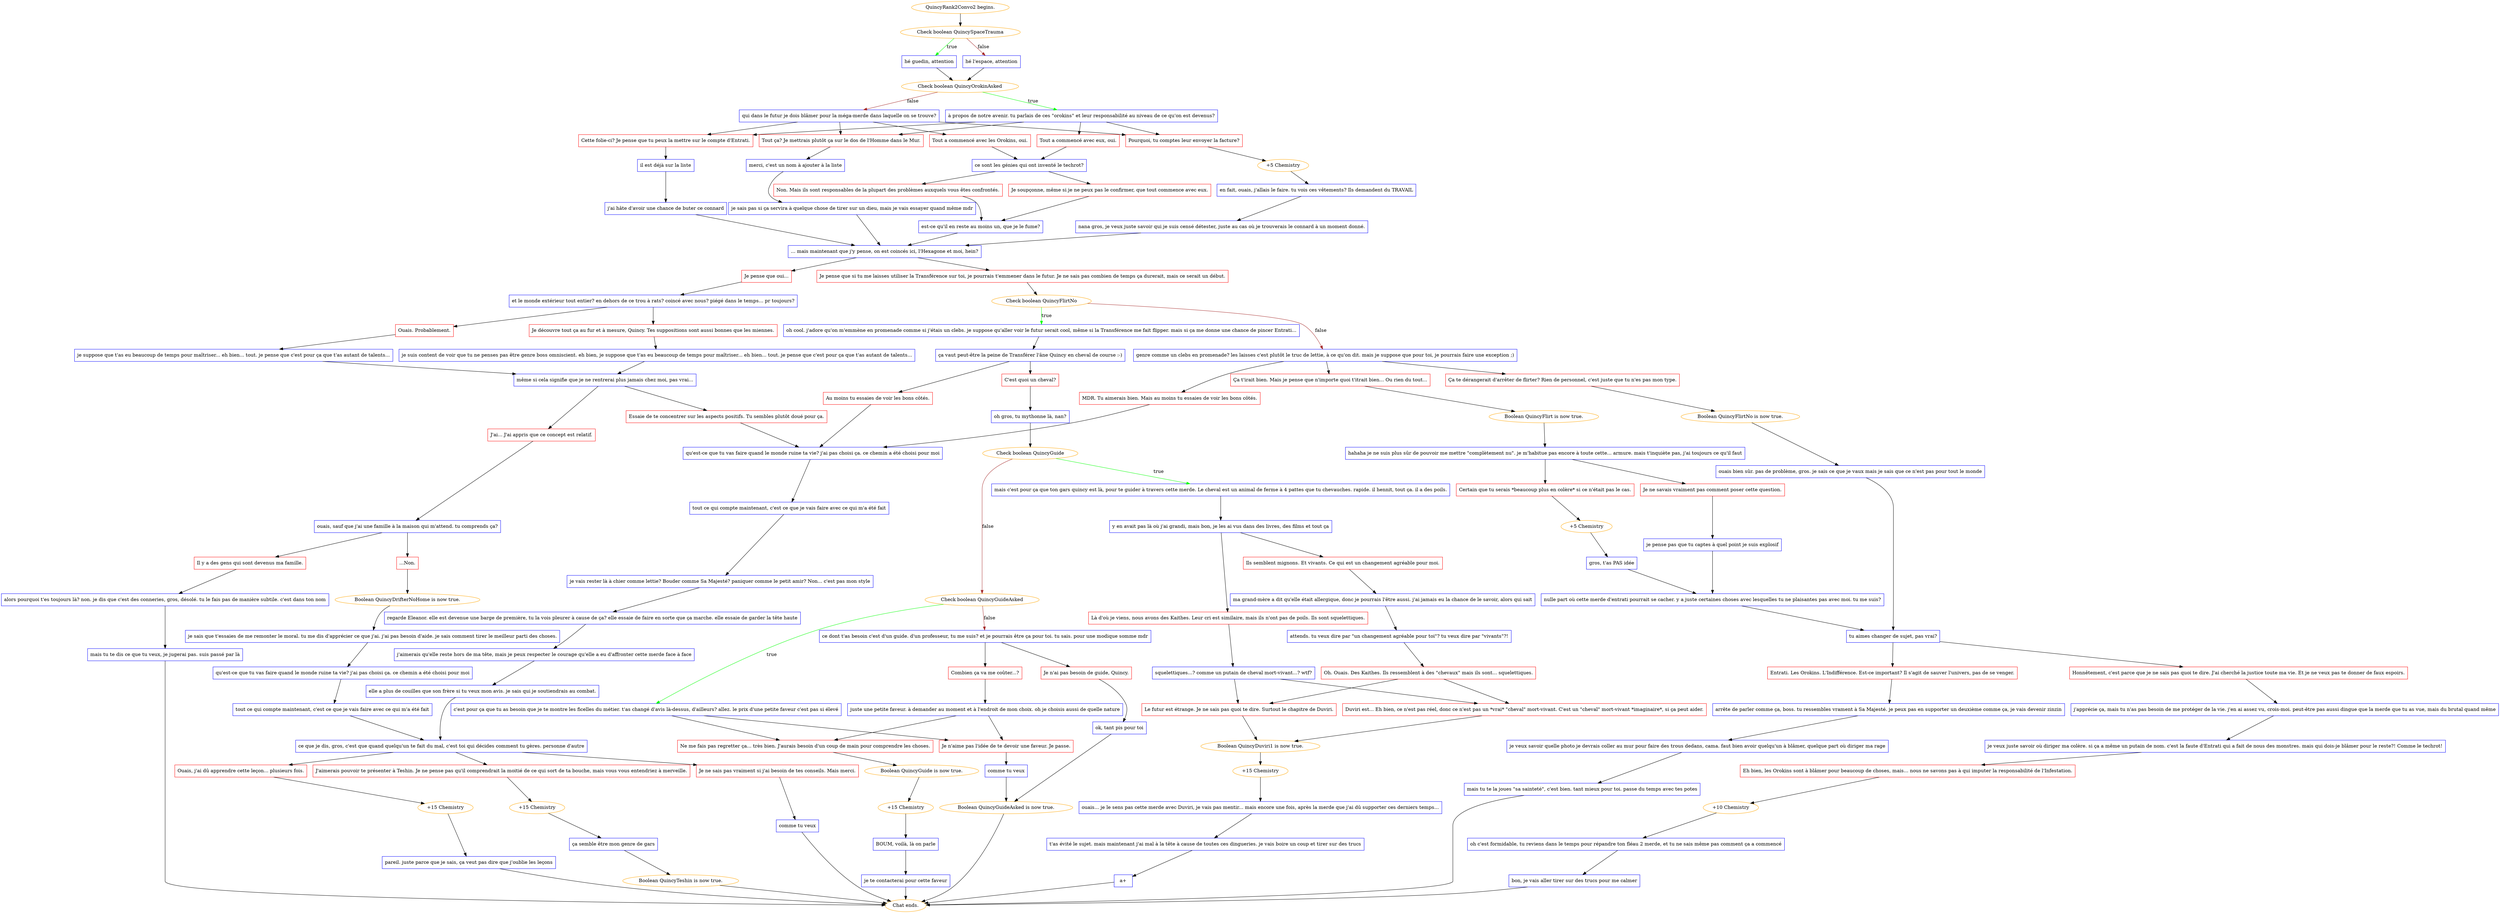 digraph {
	"QuincyRank2Convo2 begins." [color=orange];
		"QuincyRank2Convo2 begins." -> j1506091803;
	j1506091803 [label="Check boolean QuincySpaceTrauma",color=orange];
		j1506091803 -> j1288532905 [label=true,color=green];
		j1506091803 -> j1160071387 [label=false,color=brown];
	j1288532905 [label="hé guedin, attention",shape=box,color=blue];
		j1288532905 -> j2823827010;
	j1160071387 [label="hé l'espace, attention",shape=box,color=blue];
		j1160071387 -> j2823827010;
	j2823827010 [label="Check boolean QuincyOrokinAsked",color=orange];
		j2823827010 -> j1909130386 [label=true,color=green];
		j2823827010 -> j3100760341 [label=false,color=brown];
	j1909130386 [label="à propos de notre avenir. tu parlais de ces \"orokins\" et leur responsabilité au niveau de ce qu'on est devenus?",shape=box,color=blue];
		j1909130386 -> j876969003;
		j1909130386 -> j2800436771;
		j1909130386 -> j4070941240;
		j1909130386 -> j3740303993;
	j3100760341 [label="qui dans le futur je dois blâmer pour la méga-merde dans laquelle on se trouve?",shape=box,color=blue];
		j3100760341 -> j876969003;
		j3100760341 -> j2800436771;
		j3100760341 -> j4070941240;
		j3100760341 -> j11179950;
	j876969003 [label="Pourquoi, tu comptes leur envoyer la facture?",shape=box,color=red];
		j876969003 -> j781297749;
	j2800436771 [label="Cette folie-ci? Je pense que tu peux la mettre sur le compte d'Entrati.",shape=box,color=red];
		j2800436771 -> j2596754469;
	j4070941240 [label="Tout ça? Je mettrais plutôt ça sur le dos de l'Homme dans le Mur.",shape=box,color=red];
		j4070941240 -> j408436968;
	j3740303993 [label="Tout a commencé avec eux, oui.",shape=box,color=red];
		j3740303993 -> j1229648326;
	j11179950 [label="Tout a commencé avec les Orokins, oui.",shape=box,color=red];
		j11179950 -> j1229648326;
	j781297749 [label="+5 Chemistry",color=orange];
		j781297749 -> j136843944;
	j2596754469 [label="il est déjà sur la liste",shape=box,color=blue];
		j2596754469 -> j215524049;
	j408436968 [label="merci, c'est un nom à ajouter à la liste",shape=box,color=blue];
		j408436968 -> j793562476;
	j1229648326 [label="ce sont les génies qui ont inventé le techrot?",shape=box,color=blue];
		j1229648326 -> j1754823666;
		j1229648326 -> j1237804810;
	j136843944 [label="en fait, ouais, j'allais le faire. tu vois ces vêtements? Ils demandent du TRAVAIL",shape=box,color=blue];
		j136843944 -> j2398637707;
	j215524049 [label="j'ai hâte d'avoir une chance de buter ce connard",shape=box,color=blue];
		j215524049 -> j1326097768;
	j793562476 [label="je sais pas si ça servira à quelque chose de tirer sur un dieu, mais je vais essayer quand même mdr",shape=box,color=blue];
		j793562476 -> j1326097768;
	j1754823666 [label="Non. Mais ils sont responsables de la plupart des problèmes auxquels vous êtes confrontés.",shape=box,color=red];
		j1754823666 -> j1012401192;
	j1237804810 [label="Je soupçonne, même si je ne peux pas le confirmer, que tout commence avec eux.",shape=box,color=red];
		j1237804810 -> j1012401192;
	j2398637707 [label="nana gros, je veux juste savoir qui je suis censé détester, juste au cas où je trouverais le connard à un moment donné.",shape=box,color=blue];
		j2398637707 -> j1326097768;
	j1326097768 [label="... mais maintenant que j'y pense, on est coincés ici, l'Hexagone et moi, hein?",shape=box,color=blue];
		j1326097768 -> j2247207410;
		j1326097768 -> j1863850537;
	j1012401192 [label="est-ce qu'il en reste au moins un, que je le fume?",shape=box,color=blue];
		j1012401192 -> j1326097768;
	j2247207410 [label="Je pense que si tu me laisses utiliser la Transférence sur toi, je pourrais t'emmener dans le futur. Je ne sais pas combien de temps ça durerait, mais ce serait un début.",shape=box,color=red];
		j2247207410 -> j593500517;
	j1863850537 [label="Je pense que oui...",shape=box,color=red];
		j1863850537 -> j1271491405;
	j593500517 [label="Check boolean QuincyFlirtNo",color=orange];
		j593500517 -> j3200331033 [label=true,color=green];
		j593500517 -> j2542394422 [label=false,color=brown];
	j1271491405 [label="et le monde extérieur tout entier? en dehors de ce trou à rats? coincé avec nous? piégé dans le temps... pr toujours?",shape=box,color=blue];
		j1271491405 -> j3283590412;
		j1271491405 -> j2304019210;
	j3200331033 [label="oh cool. j'adore qu'on m'emmène en promenade comme si j'étais un clebs. je suppose qu'aller voir le futur serait cool, même si la Transférence me fait flipper. mais si ça me donne une chance de pincer Entrati...",shape=box,color=blue];
		j3200331033 -> j233770633;
	j2542394422 [label="genre comme un clebs en promenade? les laisses c'est plutôt le truc de lettie, à ce qu'on dit. mais je suppose que pour toi, je pourrais faire une exception ;)",shape=box,color=blue];
		j2542394422 -> j1228261149;
		j2542394422 -> j911618239;
		j2542394422 -> j2743105668;
	j3283590412 [label="Je découvre tout ça au fur et à mesure, Quincy. Tes suppositions sont aussi bonnes que les miennes.",shape=box,color=red];
		j3283590412 -> j4176701163;
	j2304019210 [label="Ouais. Probablement.",shape=box,color=red];
		j2304019210 -> j1664580588;
	j233770633 [label="ça vaut peut-être la peine de Transférer l'âne Quincy en cheval de course :-)",shape=box,color=blue];
		j233770633 -> j3730862107;
		j233770633 -> j2892454524;
	j1228261149 [label="Ça t'irait bien. Mais je pense que n'importe quoi t'itrait bien... Ou rien du tout...",shape=box,color=red];
		j1228261149 -> j1256873997;
	j911618239 [label="Ça te dérangerait d'arrêter de flirter? Rien de personnel, c'est juste que tu n'es pas mon type.",shape=box,color=red];
		j911618239 -> j2724100660;
	j2743105668 [label="MDR. Tu aimerais bien. Mais au moins tu essaies de voir les bons côtés.",shape=box,color=red];
		j2743105668 -> j2505184940;
	j4176701163 [label="je suis content de voir que tu ne penses pas être genre boss omniscient. eh bien, je suppose que t'as eu beaucoup de temps pour maîtriser... eh bien... tout. je pense que c'est pour ça que t'as autant de talents...",shape=box,color=blue];
		j4176701163 -> j2286207592;
	j1664580588 [label="je suppose que t'as eu beaucoup de temps pour maîtriser... eh bien... tout. je pense que c'est pour ça que t'as autant de talents...",shape=box,color=blue];
		j1664580588 -> j2286207592;
	j3730862107 [label="C'est quoi un cheval?",shape=box,color=red];
		j3730862107 -> j2987147404;
	j2892454524 [label="Au moins tu essaies de voir les bons côtés.",shape=box,color=red];
		j2892454524 -> j2505184940;
	j1256873997 [label="Boolean QuincyFlirt is now true.",color=orange];
		j1256873997 -> j3122391115;
	j2724100660 [label="Boolean QuincyFlirtNo is now true.",color=orange];
		j2724100660 -> j1062069032;
	j2505184940 [label="qu'est-ce que tu vas faire quand le monde ruine ta vie? j'ai pas choisi ça. ce chemin a été choisi pour moi",shape=box,color=blue];
		j2505184940 -> j873808642;
	j2286207592 [label="même si cela signifie que je ne rentrerai plus jamais chez moi, pas vrai...",shape=box,color=blue];
		j2286207592 -> j2676115971;
		j2286207592 -> j3511044215;
	j2987147404 [label="oh gros, tu mythonne là, nan?",shape=box,color=blue];
		j2987147404 -> j3952059521;
	j3122391115 [label="hahaha je ne suis plus sûr de pouvoir me mettre \"complètement nu\". je m'habitue pas encore à toute cette... armure. mais t'inquiète pas, j'ai toujours ce qu'il faut",shape=box,color=blue];
		j3122391115 -> j2559221619;
		j3122391115 -> j397142614;
	j1062069032 [label="ouais bien sûr. pas de problème, gros. je sais ce que je vaux mais je sais que ce n'est pas pour tout le monde",shape=box,color=blue];
		j1062069032 -> j66439691;
	j873808642 [label="tout ce qui compte maintenant, c'est ce que je vais faire avec ce qui m'a été fait",shape=box,color=blue];
		j873808642 -> j2477123208;
	j2676115971 [label="Essaie de te concentrer sur les aspects positifs. Tu sembles plutôt doué pour ça.",shape=box,color=red];
		j2676115971 -> j2505184940;
	j3511044215 [label="J'ai... J'ai appris que ce concept est relatif.",shape=box,color=red];
		j3511044215 -> j3907485688;
	j3952059521 [label="Check boolean QuincyGuide",color=orange];
		j3952059521 -> j1691083961 [label=true,color=green];
		j3952059521 -> j1853537423 [label=false,color=brown];
	j2559221619 [label="Je ne savais vraiment pas comment poser cette question.",shape=box,color=red];
		j2559221619 -> j1117454007;
	j397142614 [label="Certain que tu serais *beaucoup plus en colère* si ce n'était pas le cas.",shape=box,color=red];
		j397142614 -> j402413850;
	j66439691 [label="tu aimes changer de sujet, pas vrai?",shape=box,color=blue];
		j66439691 -> j1162771038;
		j66439691 -> j2520641023;
	j2477123208 [label="je vais rester là à chier comme lettie? Bouder comme Sa Majesté? paniquer comme le petit amir? Non... c'est pas mon style",shape=box,color=blue];
		j2477123208 -> j3584980194;
	j3907485688 [label="ouais, sauf que j'ai une famille à la maison qui m'attend. tu comprends ça?",shape=box,color=blue];
		j3907485688 -> j3786436223;
		j3907485688 -> j468722222;
	j1691083961 [label="mais c'est pour ça que ton gars quincy est là, pour te guider à travers cette merde. Le cheval est un animal de ferme à 4 pattes que tu chevauches. rapide. il hennit, tout ça. il a des poils.",shape=box,color=blue];
		j1691083961 -> j1081659767;
	j1853537423 [label="Check boolean QuincyGuideAsked",color=orange];
		j1853537423 -> j1577919380 [label=true,color=green];
		j1853537423 -> j2613025743 [label=false,color=brown];
	j1117454007 [label="je pense pas que tu captes à quel point je suis explosif",shape=box,color=blue];
		j1117454007 -> j2261456201;
	j402413850 [label="+5 Chemistry",color=orange];
		j402413850 -> j3701779105;
	j1162771038 [label="Honnêtement, c'est parce que je ne sais pas quoi te dire. J'ai cherché la justice toute ma vie. Et je ne veux pas te donner de faux espoirs.",shape=box,color=red];
		j1162771038 -> j2122465416;
	j2520641023 [label="Entrati. Les Orokins. L'Indifférence. Est-ce important? Il s'agit de sauver l'univers, pas de se venger.",shape=box,color=red];
		j2520641023 -> j954892748;
	j3584980194 [label="regarde Eleanor. elle est devenue une barge de première, tu la vois pleurer à cause de ça? elle essaie de faire en sorte que ça marche. elle essaie de garder la tête haute",shape=box,color=blue];
		j3584980194 -> j404764098;
	j3786436223 [label="...Non.",shape=box,color=red];
		j3786436223 -> j3902513684;
	j468722222 [label="Il y a des gens qui sont devenus ma famille.",shape=box,color=red];
		j468722222 -> j3238942699;
	j1081659767 [label="y en avait pas là où j'ai grandi, mais bon, je les ai vus dans des livres, des films et tout ça",shape=box,color=blue];
		j1081659767 -> j4253626017;
		j1081659767 -> j4101720099;
	j1577919380 [label="c'est pour ça que tu as besoin que je te montre les ficelles du métier. t'as changé d'avis là-dessus, d'ailleurs? allez. le prix d'une petite faveur c'est pas si élevé",shape=box,color=blue];
		j1577919380 -> j876548792;
		j1577919380 -> j2344000735;
	j2613025743 [label="ce dont t'as besoin c'est d'un guide. d'un professeur, tu me suis? et je pourrais être ça pour toi. tu sais. pour une modique somme mdr",shape=box,color=blue];
		j2613025743 -> j767398357;
		j2613025743 -> j4127583784;
	j2261456201 [label="nulle part où cette merde d'entrati pourrait se cacher. y a juste certaines choses avec lesquelles tu ne plaisantes pas avec moi. tu me suis?",shape=box,color=blue];
		j2261456201 -> j66439691;
	j3701779105 [label="gros, t'as PAS idée",shape=box,color=blue];
		j3701779105 -> j2261456201;
	j2122465416 [label="j'apprécie ça, mais tu n'as pas besoin de me protéger de la vie. j'en ai assez vu, crois-moi. peut-être pas aussi dingue que la merde que tu as vue, mais du brutal quand même",shape=box,color=blue];
		j2122465416 -> j1417053930;
	j954892748 [label="arrête de parler comme ça, boss. tu ressembles vrament à Sa Majesté. je peux pas en supporter un deuxième comme ça, je vais devenir zinzin",shape=box,color=blue];
		j954892748 -> j580700037;
	j404764098 [label="j'aimerais qu'elle reste hors de ma tête, mais je peux respecter le courage qu'elle a eu d'affronter cette merde face à face",shape=box,color=blue];
		j404764098 -> j273605986;
	j3902513684 [label="Boolean QuincyDrifterNoHome is now true.",color=orange];
		j3902513684 -> j125763612;
	j3238942699 [label="alors pourquoi t'es toujours là? non. je dis que c'est des conneries, gros, désolé. tu le fais pas de manière subtile. c'est dans ton nom",shape=box,color=blue];
		j3238942699 -> j2870106439;
	j4253626017 [label="Là d'où je viens, nous avons des Kaithes. Leur cri est similaire, mais ils n'ont pas de poils. Ils sont squelettiques.",shape=box,color=red];
		j4253626017 -> j1523561388;
	j4101720099 [label="Ils semblent mignons. Et vivants. Ce qui est un changement agréable pour moi.",shape=box,color=red];
		j4101720099 -> j4002178406;
	j876548792 [label="Ne me fais pas regretter ça... très bien. J'aurais besoin d'un coup de main pour comprendre les choses.",shape=box,color=red];
		j876548792 -> j2805554720;
	j2344000735 [label="Je n'aime pas l'idée de te devoir une faveur. Je passe.",shape=box,color=red];
		j2344000735 -> j706999156;
	j767398357 [label="Combien ça va me coûter...?",shape=box,color=red];
		j767398357 -> j4000499122;
	j4127583784 [label="Je n'ai pas besoin de guide, Quincy.",shape=box,color=red];
		j4127583784 -> j961500820;
	j1417053930 [label="je veux juste savoir où diriger ma colère. si ça a même un putain de nom. c'est la faute d'Entrati qui a fait de nous des monstres. mais qui dois-je blâmer pour le reste?! Comme le techrot!",shape=box,color=blue];
		j1417053930 -> j1927036781;
	j580700037 [label="je veux savoir quelle photo je devrais coller au mur pour faire des trous dedans, cama. faut bien avoir quelqu'un à blâmer, quelque part où diriger ma rage",shape=box,color=blue];
		j580700037 -> j877323831;
	j273605986 [label="elle a plus de couilles que son frère si tu veux mon avis. je sais qui je soutiendrais au combat.",shape=box,color=blue];
		j273605986 -> j537947915;
	j125763612 [label="je sais que t'essaies de me remonter le moral. tu me dis d'apprécier ce que j'ai. j'ai pas besoin d'aide. je sais comment tirer le meilleur parti des choses.",shape=box,color=blue];
		j125763612 -> j2142529351;
	j2870106439 [label="mais tu te dis ce que tu veux, je jugerai pas. suis passé par là",shape=box,color=blue];
		j2870106439 -> "Chat ends.";
	j1523561388 [label="squelettiques...? comme un putain de cheval mort-vivant...? wtf?",shape=box,color=blue];
		j1523561388 -> j614543884;
		j1523561388 -> j193896657;
	j4002178406 [label="ma grand-mère a dit qu'elle était allergique, donc je pourrais l'être aussi. j'ai jamais eu la chance de le savoir, alors qui sait",shape=box,color=blue];
		j4002178406 -> j316802699;
	j2805554720 [label="Boolean QuincyGuide is now true.",color=orange];
		j2805554720 -> j1205507703;
	j706999156 [label="comme tu veux",shape=box,color=blue];
		j706999156 -> j3271907097;
	j4000499122 [label="juste une petite faveur. à demander au moment et à l'endroit de mon choix. oh je choisis aussi de quelle nature",shape=box,color=blue];
		j4000499122 -> j876548792;
		j4000499122 -> j2344000735;
	j961500820 [label="ok, tant pis pour toi",shape=box,color=blue];
		j961500820 -> j3271907097;
	j1927036781 [label="Eh bien, les Orokins sont à blâmer pour beaucoup de choses, mais... nous ne savons pas à qui imputer la responsabilité de l'Infestation.",shape=box,color=red];
		j1927036781 -> j1191461440;
	j877323831 [label="mais tu te la joues \"sa sainteté\", c'est bien. tant mieux pour toi. passe du temps avec tes potes",shape=box,color=blue];
		j877323831 -> "Chat ends.";
	j537947915 [label="ce que je dis, gros, c'est que quand quelqu'un te fait du mal, c'est toi qui décides comment tu gères. personne d'autre",shape=box,color=blue];
		j537947915 -> j1222851130;
		j537947915 -> j92866606;
		j537947915 -> j4270280852;
	j2142529351 [label="qu'est-ce que tu vas faire quand le monde ruine ta vie? j'ai pas choisi ça. ce chemin a été choisi pour moi",shape=box,color=blue];
		j2142529351 -> j4253013305;
	"Chat ends." [color=orange];
	j614543884 [label="Duviri est... Eh bien, ce n'est pas réel, donc ce n'est pas un *vrai* \"cheval\" mort-vivant. C'est un \"cheval\" mort-vivant *imaginaire*, si ça peut aider.",shape=box,color=red];
		j614543884 -> j484251107;
	j193896657 [label="Le futur est étrange. Je ne sais pas quoi te dire. Surtout le chapitre de Duviri.",shape=box,color=red];
		j193896657 -> j484251107;
	j316802699 [label="attends. tu veux dire par \"un changement agréable pour toi\"? tu veux dire par \"vivants\"?!",shape=box,color=blue];
		j316802699 -> j1560977436;
	j1205507703 [label="+15 Chemistry",color=orange];
		j1205507703 -> j3984356972;
	j3271907097 [label="Boolean QuincyGuideAsked is now true.",color=orange];
		j3271907097 -> "Chat ends.";
	j1191461440 [label="+10 Chemistry",color=orange];
		j1191461440 -> j1158805059;
	j1222851130 [label="J'aimerais pouvoir te présenter à Teshin. Je ne pense pas qu'il comprendrait la moitié de ce qui sort de ta bouche, mais vous vous entendriez à merveille.",shape=box,color=red];
		j1222851130 -> j1610964139;
	j92866606 [label="Ouais, j'ai dû apprendre cette leçon... plusieurs fois.",shape=box,color=red];
		j92866606 -> j3341225448;
	j4270280852 [label="Je ne sais pas vraiment si j'ai besoin de tes conseils. Mais merci.",shape=box,color=red];
		j4270280852 -> j2572229548;
	j4253013305 [label="tout ce qui compte maintenant, c'est ce que je vais faire avec ce qui m'a été fait",shape=box,color=blue];
		j4253013305 -> j537947915;
	j484251107 [label="Boolean QuincyDuviri1 is now true.",color=orange];
		j484251107 -> j2676062089;
	j1560977436 [label="Oh. Ouais. Des Kaithes. Ils ressemblent à des \"chevaux\" mais ils sont... squelettiques.",shape=box,color=red];
		j1560977436 -> j614543884;
		j1560977436 -> j193896657;
	j3984356972 [label="BOUM, voilà, là on parle",shape=box,color=blue];
		j3984356972 -> j550627625;
	j1158805059 [label="oh c'est formidable, tu reviens dans le temps pour répandre ton fléau 2 merde, et tu ne sais même pas comment ça a commencé",shape=box,color=blue];
		j1158805059 -> j4239330745;
	j1610964139 [label="+15 Chemistry",color=orange];
		j1610964139 -> j748320897;
	j3341225448 [label="+15 Chemistry",color=orange];
		j3341225448 -> j487426923;
	j2572229548 [label="comme tu veux",shape=box,color=blue];
		j2572229548 -> "Chat ends.";
	j2676062089 [label="+15 Chemistry",color=orange];
		j2676062089 -> j1428459112;
	j550627625 [label="je te contacterai pour cette faveur",shape=box,color=blue];
		j550627625 -> "Chat ends.";
	j4239330745 [label="bon, je vais aller tirer sur des trucs pour me calmer",shape=box,color=blue];
		j4239330745 -> "Chat ends.";
	j748320897 [label="ça semble être mon genre de gars",shape=box,color=blue];
		j748320897 -> j3626233328;
	j487426923 [label="pareil. juste parce que je sais, ça veut pas dire que j'oublie les leçons",shape=box,color=blue];
		j487426923 -> "Chat ends.";
	j1428459112 [label="ouais... je le sens pas cette merde avec Duviri, je vais pas mentir... mais encore une fois, après la merde que j'ai dû supporter ces derniers temps...",shape=box,color=blue];
		j1428459112 -> j3528509895;
	j3626233328 [label="Boolean QuincyTeshin is now true.",color=orange];
		j3626233328 -> "Chat ends.";
	j3528509895 [label="t'as évité le sujet. mais maintenant j'ai mal à la tête à cause de toutes ces dingueries. je vais boire un coup et tirer sur des trucs",shape=box,color=blue];
		j3528509895 -> j2218764600;
	j2218764600 [label="a+",shape=box,color=blue];
		j2218764600 -> "Chat ends.";
}